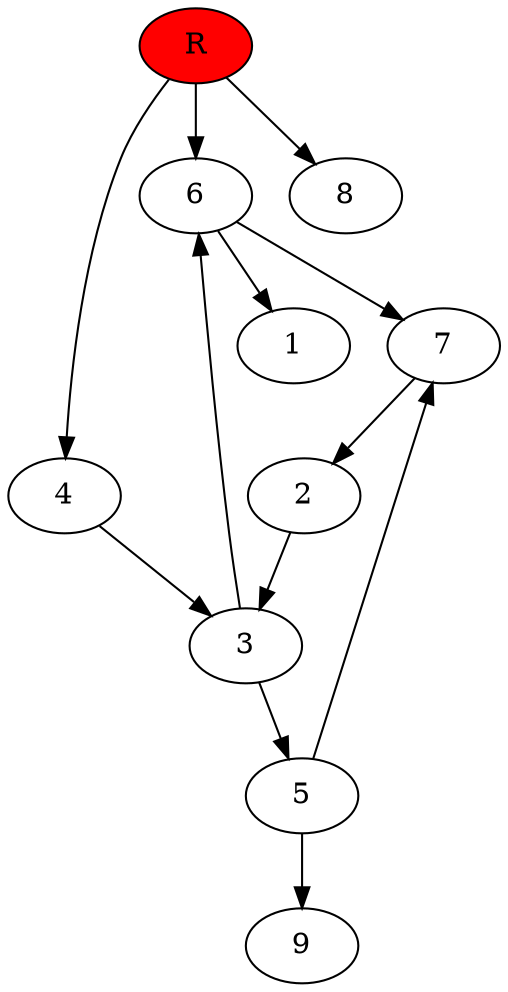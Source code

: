 digraph prb11347 {
	1
	2
	3
	4
	5
	6
	7
	8
	R [fillcolor="#ff0000" style=filled]
	2 -> 3
	3 -> 5
	3 -> 6
	4 -> 3
	5 -> 7
	5 -> 9
	6 -> 1
	6 -> 7
	7 -> 2
	R -> 4
	R -> 6
	R -> 8
}
